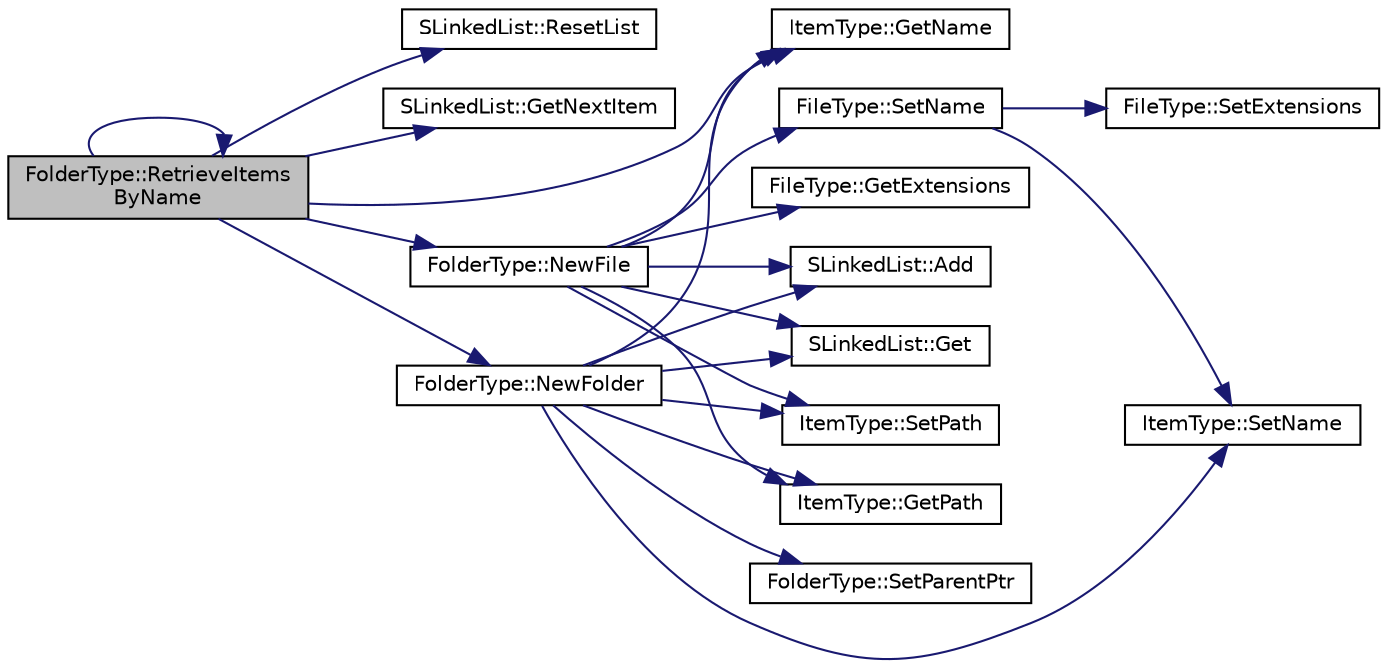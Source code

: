 digraph "FolderType::RetrieveItemsByName"
{
 // LATEX_PDF_SIZE
  edge [fontname="Helvetica",fontsize="10",labelfontname="Helvetica",labelfontsize="10"];
  node [fontname="Helvetica",fontsize="10",shape=record];
  rankdir="LR";
  Node181 [label="FolderType::RetrieveItems\lByName",height=0.2,width=0.4,color="black", fillcolor="grey75", style="filled", fontcolor="black",tooltip=" "];
  Node181 -> Node182 [color="midnightblue",fontsize="10",style="solid",fontname="Helvetica"];
  Node182 [label="SLinkedList::ResetList",height=0.2,width=0.4,color="black", fillcolor="white", style="filled",URL="$class_s_linked_list.html#a80c0d48d73ed1ab28a0a2038d4b814dd",tooltip="Initialize current pointer for an iteration through the list. (make nullptr)"];
  Node181 -> Node183 [color="midnightblue",fontsize="10",style="solid",fontname="Helvetica"];
  Node183 [label="SLinkedList::GetNextItem",height=0.2,width=0.4,color="black", fillcolor="white", style="filled",URL="$class_s_linked_list.html#a28631c0c61224b82cf84a5b71994776d",tooltip="move list iterator to the next item in list and get that item."];
  Node181 -> Node184 [color="midnightblue",fontsize="10",style="solid",fontname="Helvetica"];
  Node184 [label="ItemType::GetName",height=0.2,width=0.4,color="black", fillcolor="white", style="filled",URL="$class_item_type.html#a6a8650790e4d0c8a212574cf77e23cb9",tooltip="Get Item name."];
  Node181 -> Node185 [color="midnightblue",fontsize="10",style="solid",fontname="Helvetica"];
  Node185 [label="FolderType::NewFile",height=0.2,width=0.4,color="black", fillcolor="white", style="filled",URL="$class_folder_type.html#ae03b14686e13839c1fc4a1bc56795402",tooltip="Create New File in Current Folder. @detail If File name is overlap, add the number that how much is o..."];
  Node185 -> Node186 [color="midnightblue",fontsize="10",style="solid",fontname="Helvetica"];
  Node186 [label="SLinkedList::Get",height=0.2,width=0.4,color="black", fillcolor="white", style="filled",URL="$class_s_linked_list.html#aff7b5da944f6452eed8bb29b392e621b",tooltip="get the data which has same in the list.(Sequential Search)"];
  Node185 -> Node184 [color="midnightblue",fontsize="10",style="solid",fontname="Helvetica"];
  Node185 -> Node187 [color="midnightblue",fontsize="10",style="solid",fontname="Helvetica"];
  Node187 [label="FileType::SetName",height=0.2,width=0.4,color="black", fillcolor="white", style="filled",URL="$class_file_type.html#a7c9ca3f10dfef3030006550fd0099ce7",tooltip="Set File Name. @detail also Set Extensions."];
  Node187 -> Node188 [color="midnightblue",fontsize="10",style="solid",fontname="Helvetica"];
  Node188 [label="ItemType::SetName",height=0.2,width=0.4,color="black", fillcolor="white", style="filled",URL="$class_item_type.html#aea24328c7ff5e5b1c04599bba74d2f80",tooltip="Set Item Name."];
  Node187 -> Node189 [color="midnightblue",fontsize="10",style="solid",fontname="Helvetica"];
  Node189 [label="FileType::SetExtensions",height=0.2,width=0.4,color="black", fillcolor="white", style="filled",URL="$class_file_type.html#a0ed4831bb1173cc6a4a660afa58a5401",tooltip="Set Extensions. @detail Do not use this except reading data!"];
  Node185 -> Node190 [color="midnightblue",fontsize="10",style="solid",fontname="Helvetica"];
  Node190 [label="FileType::GetExtensions",height=0.2,width=0.4,color="black", fillcolor="white", style="filled",URL="$class_file_type.html#ade120b9596c69fbddadc0a430a4fdba8",tooltip="Get Extensions."];
  Node185 -> Node191 [color="midnightblue",fontsize="10",style="solid",fontname="Helvetica"];
  Node191 [label="ItemType::SetPath",height=0.2,width=0.4,color="black", fillcolor="white", style="filled",URL="$class_item_type.html#a6388a6b8b947b1a75d2a7342ae0b95c3",tooltip="Set Item path."];
  Node185 -> Node192 [color="midnightblue",fontsize="10",style="solid",fontname="Helvetica"];
  Node192 [label="ItemType::GetPath",height=0.2,width=0.4,color="black", fillcolor="white", style="filled",URL="$class_item_type.html#a12779ddd429e3fac928c8ade27b12107",tooltip="Get Item path."];
  Node185 -> Node193 [color="midnightblue",fontsize="10",style="solid",fontname="Helvetica"];
  Node193 [label="SLinkedList::Add",height=0.2,width=0.4,color="black", fillcolor="white", style="filled",URL="$class_s_linked_list.html#a1e79afe7947f758d91163eedb6f66a23",tooltip="Add item into appropriate spot of this list."];
  Node181 -> Node194 [color="midnightblue",fontsize="10",style="solid",fontname="Helvetica"];
  Node194 [label="FolderType::NewFolder",height=0.2,width=0.4,color="black", fillcolor="white", style="filled",URL="$class_folder_type.html#a8eb3417a222cca4a306da0755644b98a",tooltip="Create New Folder in Current Folder. @detail If Folder name is overlap, add the number that how much ..."];
  Node194 -> Node186 [color="midnightblue",fontsize="10",style="solid",fontname="Helvetica"];
  Node194 -> Node188 [color="midnightblue",fontsize="10",style="solid",fontname="Helvetica"];
  Node194 -> Node184 [color="midnightblue",fontsize="10",style="solid",fontname="Helvetica"];
  Node194 -> Node191 [color="midnightblue",fontsize="10",style="solid",fontname="Helvetica"];
  Node194 -> Node192 [color="midnightblue",fontsize="10",style="solid",fontname="Helvetica"];
  Node194 -> Node193 [color="midnightblue",fontsize="10",style="solid",fontname="Helvetica"];
  Node194 -> Node195 [color="midnightblue",fontsize="10",style="solid",fontname="Helvetica"];
  Node195 [label="FolderType::SetParentPtr",height=0.2,width=0.4,color="black", fillcolor="white", style="filled",URL="$class_folder_type.html#ae366f9b8ebb19c53709d4182c962a23b",tooltip="Set ParentFolder."];
  Node181 -> Node181 [color="midnightblue",fontsize="10",style="solid",fontname="Helvetica"];
}
